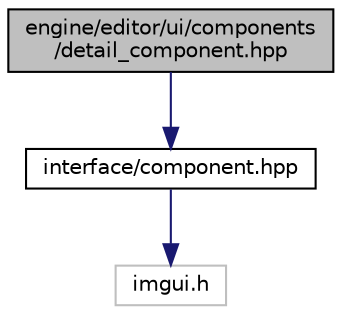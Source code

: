 digraph "engine/editor/ui/components/detail_component.hpp"
{
 // LATEX_PDF_SIZE
  edge [fontname="Helvetica",fontsize="10",labelfontname="Helvetica",labelfontsize="10"];
  node [fontname="Helvetica",fontsize="10",shape=record];
  Node1 [label="engine/editor/ui/components\l/detail_component.hpp",height=0.2,width=0.4,color="black", fillcolor="grey75", style="filled", fontcolor="black",tooltip=" "];
  Node1 -> Node2 [color="midnightblue",fontsize="10",style="solid",fontname="Helvetica"];
  Node2 [label="interface/component.hpp",height=0.2,width=0.4,color="black", fillcolor="white", style="filled",URL="$component_8hpp.html",tooltip=" "];
  Node2 -> Node3 [color="midnightblue",fontsize="10",style="solid",fontname="Helvetica"];
  Node3 [label="imgui.h",height=0.2,width=0.4,color="grey75", fillcolor="white", style="filled",tooltip=" "];
}
